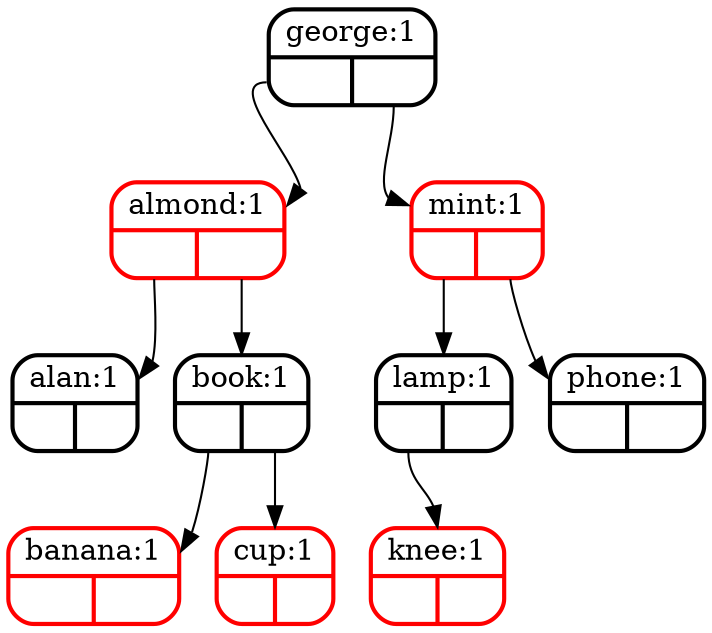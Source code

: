 digraph tree {
node [shape = Mrecord, penwidth = 2];
"george"[label="{<f0>george:1|{<f1>|<f2>}}"color=black];
"almond"[label="{<f0>almond:1|{<f1>|<f2>}}"color=red];
"alan"[label="{<f0>alan:1|{<f1>|<f2>}}"color=black];
"almond":f1 -> "alan":f0;
"book"[label="{<f0>book:1|{<f1>|<f2>}}"color=black];
"banana"[label="{<f0>banana:1|{<f1>|<f2>}}"color=red];
"book":f1 -> "banana":f0;
"cup"[label="{<f0>cup:1|{<f1>|<f2>}}"color=red];
"book":f2 -> "cup":f0;
"almond":f2 -> "book":f0;
"george":f1 -> "almond":f0;
"mint"[label="{<f0>mint:1|{<f1>|<f2>}}"color=red];
"lamp"[label="{<f0>lamp:1|{<f1>|<f2>}}"color=black];
"knee"[label="{<f0>knee:1|{<f1>|<f2>}}"color=red];
"lamp":f1 -> "knee":f0;
"mint":f1 -> "lamp":f0;
"phone"[label="{<f0>phone:1|{<f1>|<f2>}}"color=black];
"mint":f2 -> "phone":f0;
"george":f2 -> "mint":f0;
}

